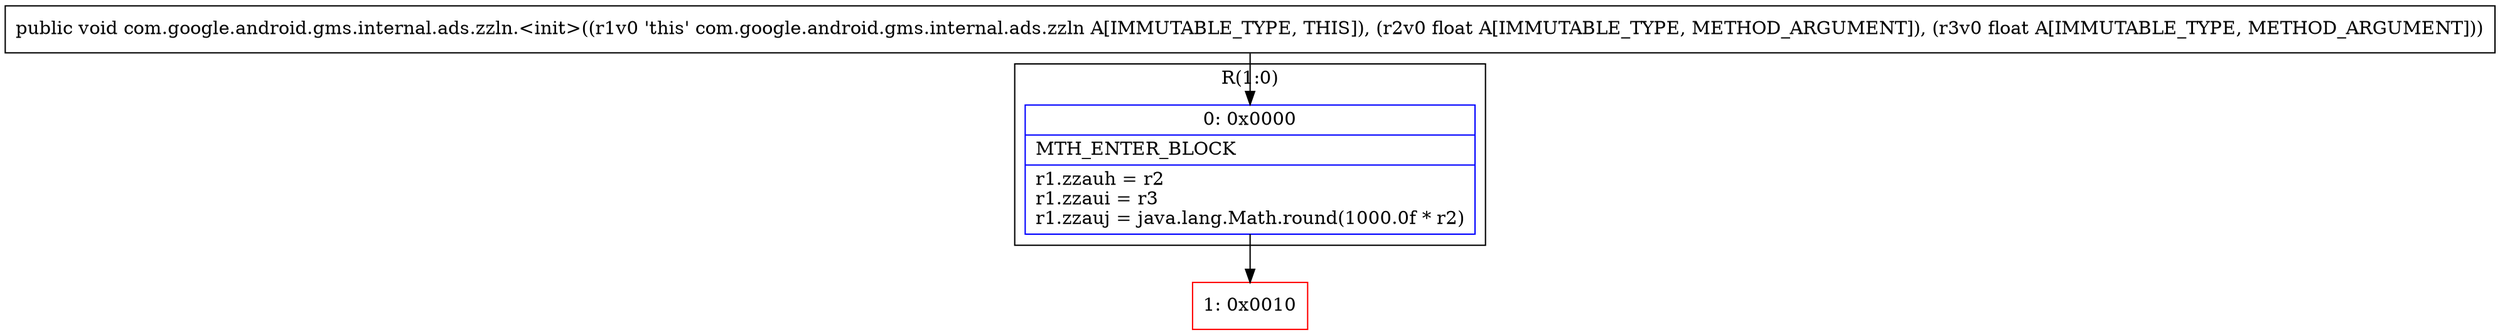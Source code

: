 digraph "CFG forcom.google.android.gms.internal.ads.zzln.\<init\>(FF)V" {
subgraph cluster_Region_1483539289 {
label = "R(1:0)";
node [shape=record,color=blue];
Node_0 [shape=record,label="{0\:\ 0x0000|MTH_ENTER_BLOCK\l|r1.zzauh = r2\lr1.zzaui = r3\lr1.zzauj = java.lang.Math.round(1000.0f * r2)\l}"];
}
Node_1 [shape=record,color=red,label="{1\:\ 0x0010}"];
MethodNode[shape=record,label="{public void com.google.android.gms.internal.ads.zzln.\<init\>((r1v0 'this' com.google.android.gms.internal.ads.zzln A[IMMUTABLE_TYPE, THIS]), (r2v0 float A[IMMUTABLE_TYPE, METHOD_ARGUMENT]), (r3v0 float A[IMMUTABLE_TYPE, METHOD_ARGUMENT])) }"];
MethodNode -> Node_0;
Node_0 -> Node_1;
}

